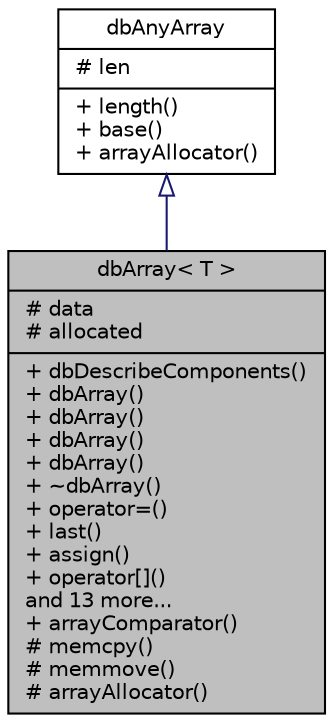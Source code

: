 digraph "dbArray&lt; T &gt;"
{
 // INTERACTIVE_SVG=YES
 // LATEX_PDF_SIZE
  edge [fontname="Helvetica",fontsize="10",labelfontname="Helvetica",labelfontsize="10"];
  node [fontname="Helvetica",fontsize="10",shape=record];
  Node1 [label="{dbArray\< T \>\n|# data\l# allocated\l|+ dbDescribeComponents()\l+ dbArray()\l+ dbArray()\l+ dbArray()\l+ dbArray()\l+ ~dbArray()\l+ operator=()\l+ last()\l+ assign()\l+ operator[]()\land 13 more...\l+ arrayComparator()\l# memcpy()\l# memmove()\l# arrayAllocator()\l}",height=0.2,width=0.4,color="black", fillcolor="grey75", style="filled", fontcolor="black",tooltip=" "];
  Node2 -> Node1 [dir="back",color="midnightblue",fontsize="10",style="solid",arrowtail="onormal",fontname="Helvetica"];
  Node2 [label="{dbAnyArray\n|# len\l|+ length()\l+ base()\l+ arrayAllocator()\l}",height=0.2,width=0.4,color="black", fillcolor="white", style="filled",URL="$classdbAnyArray.html",tooltip=" "];
}
